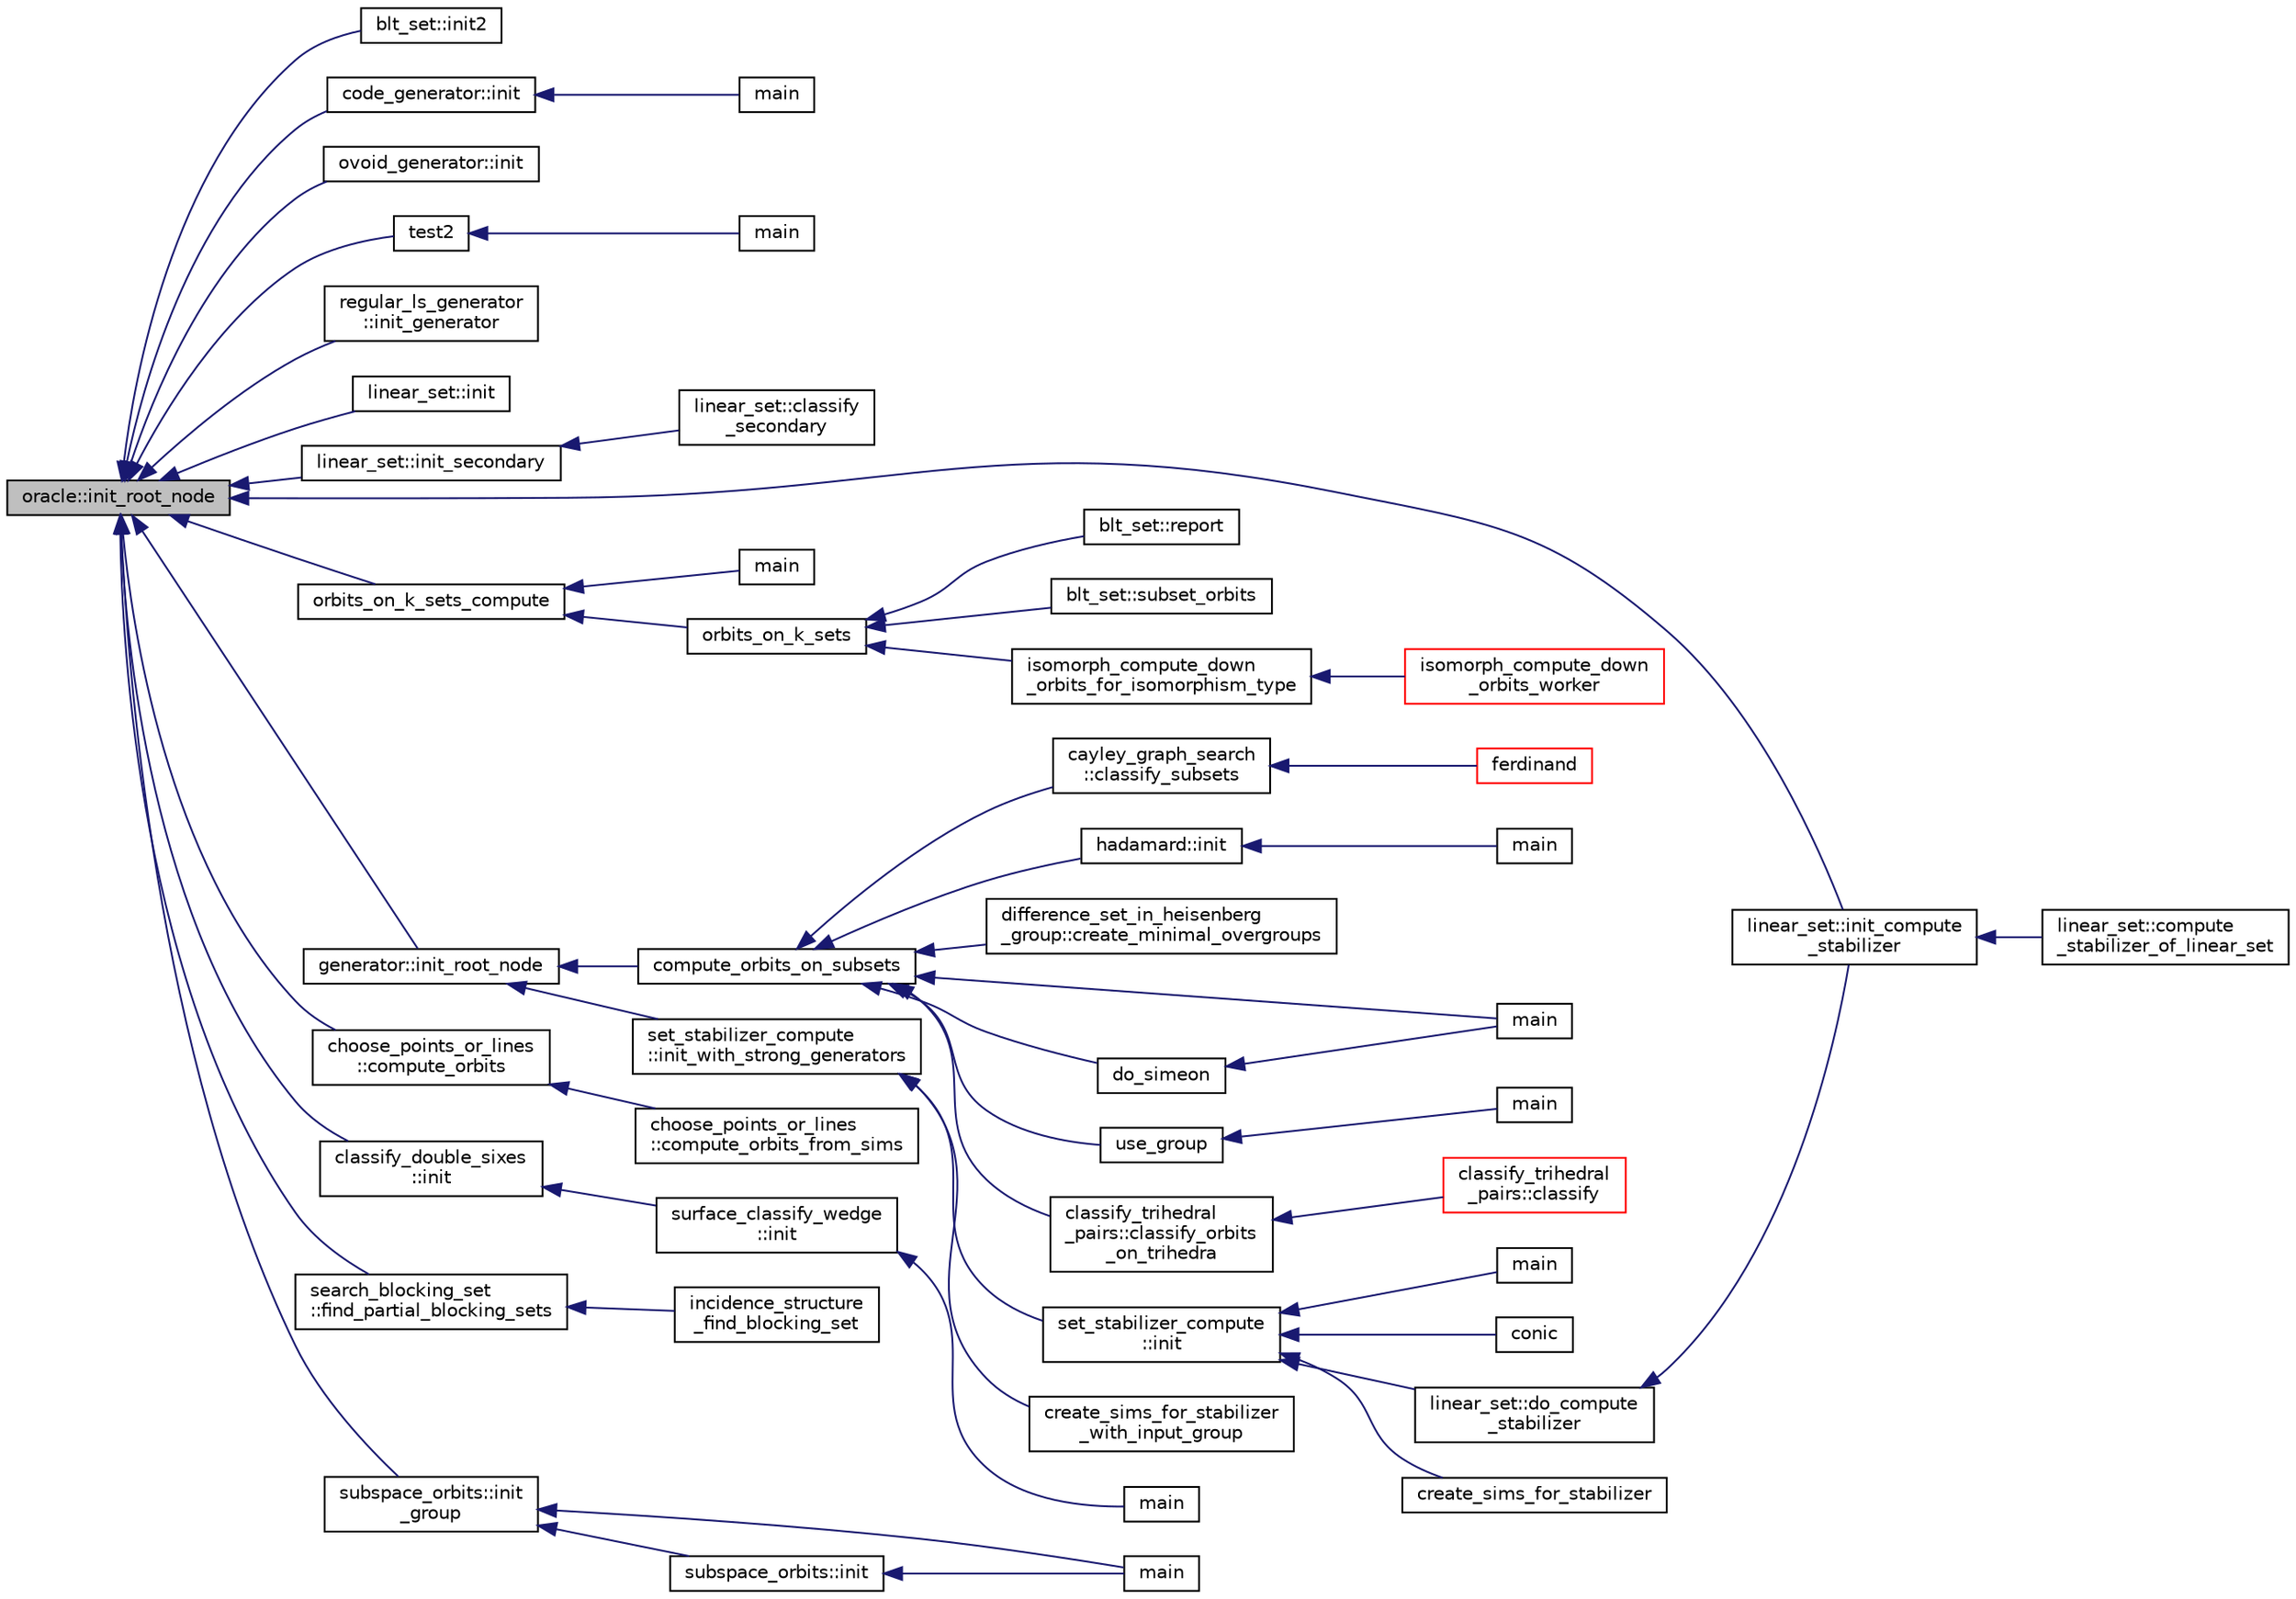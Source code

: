 digraph "oracle::init_root_node"
{
  edge [fontname="Helvetica",fontsize="10",labelfontname="Helvetica",labelfontsize="10"];
  node [fontname="Helvetica",fontsize="10",shape=record];
  rankdir="LR";
  Node6343 [label="oracle::init_root_node",height=0.2,width=0.4,color="black", fillcolor="grey75", style="filled", fontcolor="black"];
  Node6343 -> Node6344 [dir="back",color="midnightblue",fontsize="10",style="solid",fontname="Helvetica"];
  Node6344 [label="blt_set::init2",height=0.2,width=0.4,color="black", fillcolor="white", style="filled",URL="$d1/d3d/classblt__set.html#a3f1204faeab71c253039beffa3e6ee76"];
  Node6343 -> Node6345 [dir="back",color="midnightblue",fontsize="10",style="solid",fontname="Helvetica"];
  Node6345 [label="code_generator::init",height=0.2,width=0.4,color="black", fillcolor="white", style="filled",URL="$db/d37/classcode__generator.html#acfaa1e8badf6f30255203f499b130af8"];
  Node6345 -> Node6346 [dir="back",color="midnightblue",fontsize="10",style="solid",fontname="Helvetica"];
  Node6346 [label="main",height=0.2,width=0.4,color="black", fillcolor="white", style="filled",URL="$d4/d4f/codes_8_c.html#a217dbf8b442f20279ea00b898af96f52"];
  Node6343 -> Node6347 [dir="back",color="midnightblue",fontsize="10",style="solid",fontname="Helvetica"];
  Node6347 [label="ovoid_generator::init",height=0.2,width=0.4,color="black", fillcolor="white", style="filled",URL="$d3/daf/classovoid__generator.html#a44d90a4751554076f432f35089a964c2"];
  Node6343 -> Node6348 [dir="back",color="midnightblue",fontsize="10",style="solid",fontname="Helvetica"];
  Node6348 [label="test2",height=0.2,width=0.4,color="black", fillcolor="white", style="filled",URL="$d9/db0/factor__space_8_c.html#a39d73a812e5fd8f1bc111e948368cb10"];
  Node6348 -> Node6349 [dir="back",color="midnightblue",fontsize="10",style="solid",fontname="Helvetica"];
  Node6349 [label="main",height=0.2,width=0.4,color="black", fillcolor="white", style="filled",URL="$d9/db0/factor__space_8_c.html#a3c04138a5bfe5d72780bb7e82a18e627"];
  Node6343 -> Node6350 [dir="back",color="midnightblue",fontsize="10",style="solid",fontname="Helvetica"];
  Node6350 [label="regular_ls_generator\l::init_generator",height=0.2,width=0.4,color="black", fillcolor="white", style="filled",URL="$d2/dd8/classregular__ls__generator.html#ad2d853778456c12a007b975c38f60ab3"];
  Node6343 -> Node6351 [dir="back",color="midnightblue",fontsize="10",style="solid",fontname="Helvetica"];
  Node6351 [label="linear_set::init",height=0.2,width=0.4,color="black", fillcolor="white", style="filled",URL="$dd/d86/classlinear__set.html#a7ab24e84423749047d5465cb15505475"];
  Node6343 -> Node6352 [dir="back",color="midnightblue",fontsize="10",style="solid",fontname="Helvetica"];
  Node6352 [label="linear_set::init_secondary",height=0.2,width=0.4,color="black", fillcolor="white", style="filled",URL="$dd/d86/classlinear__set.html#a7bf8cd7805559b5762921687a7c1ed97"];
  Node6352 -> Node6353 [dir="back",color="midnightblue",fontsize="10",style="solid",fontname="Helvetica"];
  Node6353 [label="linear_set::classify\l_secondary",height=0.2,width=0.4,color="black", fillcolor="white", style="filled",URL="$dd/d86/classlinear__set.html#a5d7659de855e20e2fa8e41e7aedcb1fc"];
  Node6343 -> Node6354 [dir="back",color="midnightblue",fontsize="10",style="solid",fontname="Helvetica"];
  Node6354 [label="linear_set::init_compute\l_stabilizer",height=0.2,width=0.4,color="black", fillcolor="white", style="filled",URL="$dd/d86/classlinear__set.html#a0cc3eaec1896fdc977b62e94623b055b"];
  Node6354 -> Node6355 [dir="back",color="midnightblue",fontsize="10",style="solid",fontname="Helvetica"];
  Node6355 [label="linear_set::compute\l_stabilizer_of_linear_set",height=0.2,width=0.4,color="black", fillcolor="white", style="filled",URL="$dd/d86/classlinear__set.html#a098a133edfbaae0fd347a69c50bdbee2"];
  Node6343 -> Node6356 [dir="back",color="midnightblue",fontsize="10",style="solid",fontname="Helvetica"];
  Node6356 [label="orbits_on_k_sets_compute",height=0.2,width=0.4,color="black", fillcolor="white", style="filled",URL="$d3/d35/snakes__and__ladders__global_8_c.html#a96743526b15703539d544499276aaa71"];
  Node6356 -> Node6357 [dir="back",color="midnightblue",fontsize="10",style="solid",fontname="Helvetica"];
  Node6357 [label="main",height=0.2,width=0.4,color="black", fillcolor="white", style="filled",URL="$d9/d5f/example__fano__plane_8_c.html#ae66f6b31b5ad750f1fe042a706a4e3d4"];
  Node6356 -> Node6358 [dir="back",color="midnightblue",fontsize="10",style="solid",fontname="Helvetica"];
  Node6358 [label="orbits_on_k_sets",height=0.2,width=0.4,color="black", fillcolor="white", style="filled",URL="$d3/d35/snakes__and__ladders__global_8_c.html#afe3d79116aa8b4d1a93d444a3a979b6e"];
  Node6358 -> Node6359 [dir="back",color="midnightblue",fontsize="10",style="solid",fontname="Helvetica"];
  Node6359 [label="blt_set::report",height=0.2,width=0.4,color="black", fillcolor="white", style="filled",URL="$d1/d3d/classblt__set.html#a6b19f88bd2b92ebfba7e7c362eb9065c"];
  Node6358 -> Node6360 [dir="back",color="midnightblue",fontsize="10",style="solid",fontname="Helvetica"];
  Node6360 [label="blt_set::subset_orbits",height=0.2,width=0.4,color="black", fillcolor="white", style="filled",URL="$d1/d3d/classblt__set.html#af8f79fc4346244acfa0e2c2d23c36993"];
  Node6358 -> Node6361 [dir="back",color="midnightblue",fontsize="10",style="solid",fontname="Helvetica"];
  Node6361 [label="isomorph_compute_down\l_orbits_for_isomorphism_type",height=0.2,width=0.4,color="black", fillcolor="white", style="filled",URL="$d4/d7e/isomorph__global_8_c.html#a13519b3a5d3b5ceb26b4bec6736b0086"];
  Node6361 -> Node6362 [dir="back",color="midnightblue",fontsize="10",style="solid",fontname="Helvetica"];
  Node6362 [label="isomorph_compute_down\l_orbits_worker",height=0.2,width=0.4,color="red", fillcolor="white", style="filled",URL="$d4/d7e/isomorph__global_8_c.html#a4edf4a833ce5638a3d58cfae1c702b37"];
  Node6343 -> Node6367 [dir="back",color="midnightblue",fontsize="10",style="solid",fontname="Helvetica"];
  Node6367 [label="generator::init_root_node",height=0.2,width=0.4,color="black", fillcolor="white", style="filled",URL="$d7/d73/classgenerator.html#af772cc76eb68482a86e61fbd51672513"];
  Node6367 -> Node6368 [dir="back",color="midnightblue",fontsize="10",style="solid",fontname="Helvetica"];
  Node6368 [label="compute_orbits_on_subsets",height=0.2,width=0.4,color="black", fillcolor="white", style="filled",URL="$d3/d35/snakes__and__ladders__global_8_c.html#af33697aede0480110b1227f727252637"];
  Node6368 -> Node6369 [dir="back",color="midnightblue",fontsize="10",style="solid",fontname="Helvetica"];
  Node6369 [label="cayley_graph_search\l::classify_subsets",height=0.2,width=0.4,color="black", fillcolor="white", style="filled",URL="$de/dae/classcayley__graph__search.html#a4cf8a90752e018a281481ac80ad52c4b"];
  Node6369 -> Node6370 [dir="back",color="midnightblue",fontsize="10",style="solid",fontname="Helvetica"];
  Node6370 [label="ferdinand",height=0.2,width=0.4,color="red", fillcolor="white", style="filled",URL="$da/df3/ferdinand_8_c.html#a322b57727d23cf5a0932f11c30ea18d9"];
  Node6368 -> Node6372 [dir="back",color="midnightblue",fontsize="10",style="solid",fontname="Helvetica"];
  Node6372 [label="hadamard::init",height=0.2,width=0.4,color="black", fillcolor="white", style="filled",URL="$d7/dbb/classhadamard.html#a16af359850b8bdd0d2a73e260d496c33"];
  Node6372 -> Node6373 [dir="back",color="midnightblue",fontsize="10",style="solid",fontname="Helvetica"];
  Node6373 [label="main",height=0.2,width=0.4,color="black", fillcolor="white", style="filled",URL="$dd/d1d/hadamard_8_c.html#a3c04138a5bfe5d72780bb7e82a18e627"];
  Node6368 -> Node6374 [dir="back",color="midnightblue",fontsize="10",style="solid",fontname="Helvetica"];
  Node6374 [label="difference_set_in_heisenberg\l_group::create_minimal_overgroups",height=0.2,width=0.4,color="black", fillcolor="white", style="filled",URL="$de/d8a/classdifference__set__in__heisenberg__group.html#a9bde5ad5da3ebaebf98fbfd3e8110b79"];
  Node6368 -> Node6375 [dir="back",color="midnightblue",fontsize="10",style="solid",fontname="Helvetica"];
  Node6375 [label="main",height=0.2,width=0.4,color="black", fillcolor="white", style="filled",URL="$d5/d13/simeon_8_c.html#ae66f6b31b5ad750f1fe042a706a4e3d4"];
  Node6368 -> Node6376 [dir="back",color="midnightblue",fontsize="10",style="solid",fontname="Helvetica"];
  Node6376 [label="do_simeon",height=0.2,width=0.4,color="black", fillcolor="white", style="filled",URL="$d5/d13/simeon_8_c.html#a36cf3f9cb484fa44da7a7dfcbe9385d0"];
  Node6376 -> Node6375 [dir="back",color="midnightblue",fontsize="10",style="solid",fontname="Helvetica"];
  Node6368 -> Node6377 [dir="back",color="midnightblue",fontsize="10",style="solid",fontname="Helvetica"];
  Node6377 [label="use_group",height=0.2,width=0.4,color="black", fillcolor="white", style="filled",URL="$d9/d9f/all__cliques_8_c.html#aba62531e97173264c39afe2c7857af31"];
  Node6377 -> Node6378 [dir="back",color="midnightblue",fontsize="10",style="solid",fontname="Helvetica"];
  Node6378 [label="main",height=0.2,width=0.4,color="black", fillcolor="white", style="filled",URL="$d9/d9f/all__cliques_8_c.html#a3c04138a5bfe5d72780bb7e82a18e627"];
  Node6368 -> Node6379 [dir="back",color="midnightblue",fontsize="10",style="solid",fontname="Helvetica"];
  Node6379 [label="classify_trihedral\l_pairs::classify_orbits\l_on_trihedra",height=0.2,width=0.4,color="black", fillcolor="white", style="filled",URL="$d1/d21/classclassify__trihedral__pairs.html#a99625621bfba4bb65b3d60304b306539"];
  Node6379 -> Node6380 [dir="back",color="midnightblue",fontsize="10",style="solid",fontname="Helvetica"];
  Node6380 [label="classify_trihedral\l_pairs::classify",height=0.2,width=0.4,color="red", fillcolor="white", style="filled",URL="$d1/d21/classclassify__trihedral__pairs.html#a134e4c3042163c24bf57050f26e364e1"];
  Node6367 -> Node6386 [dir="back",color="midnightblue",fontsize="10",style="solid",fontname="Helvetica"];
  Node6386 [label="set_stabilizer_compute\l::init_with_strong_generators",height=0.2,width=0.4,color="black", fillcolor="white", style="filled",URL="$d8/dc6/classset__stabilizer__compute.html#ad6def8c34e1eba080f0383038cd76016"];
  Node6386 -> Node6387 [dir="back",color="midnightblue",fontsize="10",style="solid",fontname="Helvetica"];
  Node6387 [label="set_stabilizer_compute\l::init",height=0.2,width=0.4,color="black", fillcolor="white", style="filled",URL="$d8/dc6/classset__stabilizer__compute.html#a3ffab71fb628fd1c25694c1bb69a65fe"];
  Node6387 -> Node6388 [dir="back",color="midnightblue",fontsize="10",style="solid",fontname="Helvetica"];
  Node6388 [label="main",height=0.2,width=0.4,color="black", fillcolor="white", style="filled",URL="$db/d67/test__hyperoval_8_c.html#a3c04138a5bfe5d72780bb7e82a18e627"];
  Node6387 -> Node6389 [dir="back",color="midnightblue",fontsize="10",style="solid",fontname="Helvetica"];
  Node6389 [label="conic",height=0.2,width=0.4,color="black", fillcolor="white", style="filled",URL="$d4/de8/conic_8_c.html#a96def9474b981a9d5831a9b48d85d652"];
  Node6387 -> Node6390 [dir="back",color="midnightblue",fontsize="10",style="solid",fontname="Helvetica"];
  Node6390 [label="linear_set::do_compute\l_stabilizer",height=0.2,width=0.4,color="black", fillcolor="white", style="filled",URL="$dd/d86/classlinear__set.html#ae8f58ded28fb5370f4459cca42b7463b"];
  Node6390 -> Node6354 [dir="back",color="midnightblue",fontsize="10",style="solid",fontname="Helvetica"];
  Node6387 -> Node6391 [dir="back",color="midnightblue",fontsize="10",style="solid",fontname="Helvetica"];
  Node6391 [label="create_sims_for_stabilizer",height=0.2,width=0.4,color="black", fillcolor="white", style="filled",URL="$d0/d76/tl__algebra__and__number__theory_8h.html#af2c67d225072549409be710ac3cd30f8"];
  Node6386 -> Node6392 [dir="back",color="midnightblue",fontsize="10",style="solid",fontname="Helvetica"];
  Node6392 [label="create_sims_for_stabilizer\l_with_input_group",height=0.2,width=0.4,color="black", fillcolor="white", style="filled",URL="$d0/d76/tl__algebra__and__number__theory_8h.html#af5482567a8d6ba5c2fe593bf6f7f9a0f"];
  Node6343 -> Node6393 [dir="back",color="midnightblue",fontsize="10",style="solid",fontname="Helvetica"];
  Node6393 [label="choose_points_or_lines\l::compute_orbits",height=0.2,width=0.4,color="black", fillcolor="white", style="filled",URL="$d6/d75/classchoose__points__or__lines.html#adc353e2d41dc8a39563322c8cdd85f61"];
  Node6393 -> Node6394 [dir="back",color="midnightblue",fontsize="10",style="solid",fontname="Helvetica"];
  Node6394 [label="choose_points_or_lines\l::compute_orbits_from_sims",height=0.2,width=0.4,color="black", fillcolor="white", style="filled",URL="$d6/d75/classchoose__points__or__lines.html#a4fcac2dadf459d7c75187a00a4bd64aa"];
  Node6343 -> Node6395 [dir="back",color="midnightblue",fontsize="10",style="solid",fontname="Helvetica"];
  Node6395 [label="classify_double_sixes\l::init",height=0.2,width=0.4,color="black", fillcolor="white", style="filled",URL="$dd/d23/classclassify__double__sixes.html#a8c5c41d5124b35379d626480ff225f7b"];
  Node6395 -> Node6396 [dir="back",color="midnightblue",fontsize="10",style="solid",fontname="Helvetica"];
  Node6396 [label="surface_classify_wedge\l::init",height=0.2,width=0.4,color="black", fillcolor="white", style="filled",URL="$d7/d5c/classsurface__classify__wedge.html#a43302106663b307aa8274a5112a7010a"];
  Node6396 -> Node6397 [dir="back",color="midnightblue",fontsize="10",style="solid",fontname="Helvetica"];
  Node6397 [label="main",height=0.2,width=0.4,color="black", fillcolor="white", style="filled",URL="$df/df8/surface__classify_8_c.html#a217dbf8b442f20279ea00b898af96f52"];
  Node6343 -> Node6398 [dir="back",color="midnightblue",fontsize="10",style="solid",fontname="Helvetica"];
  Node6398 [label="search_blocking_set\l::find_partial_blocking_sets",height=0.2,width=0.4,color="black", fillcolor="white", style="filled",URL="$dc/d36/classsearch__blocking__set.html#ad3fdb3d356db75a02c406bc9d4e9e9b6"];
  Node6398 -> Node6399 [dir="back",color="midnightblue",fontsize="10",style="solid",fontname="Helvetica"];
  Node6399 [label="incidence_structure\l_find_blocking_set",height=0.2,width=0.4,color="black", fillcolor="white", style="filled",URL="$df/d74/tl__geometry_8h.html#a8e3d42d0018f8a804b9686b1c4951186"];
  Node6343 -> Node6400 [dir="back",color="midnightblue",fontsize="10",style="solid",fontname="Helvetica"];
  Node6400 [label="subspace_orbits::init\l_group",height=0.2,width=0.4,color="black", fillcolor="white", style="filled",URL="$d2/d9f/classsubspace__orbits.html#ad7dfe4f51cd3eea6ccfd5318e23d36c3"];
  Node6400 -> Node6401 [dir="back",color="midnightblue",fontsize="10",style="solid",fontname="Helvetica"];
  Node6401 [label="main",height=0.2,width=0.4,color="black", fillcolor="white", style="filled",URL="$da/dd5/subspace__orbits__main_8_c.html#a217dbf8b442f20279ea00b898af96f52"];
  Node6400 -> Node6402 [dir="back",color="midnightblue",fontsize="10",style="solid",fontname="Helvetica"];
  Node6402 [label="subspace_orbits::init",height=0.2,width=0.4,color="black", fillcolor="white", style="filled",URL="$d2/d9f/classsubspace__orbits.html#ac4bc50572798a6f0bc86fb99b181b66d"];
  Node6402 -> Node6401 [dir="back",color="midnightblue",fontsize="10",style="solid",fontname="Helvetica"];
}
